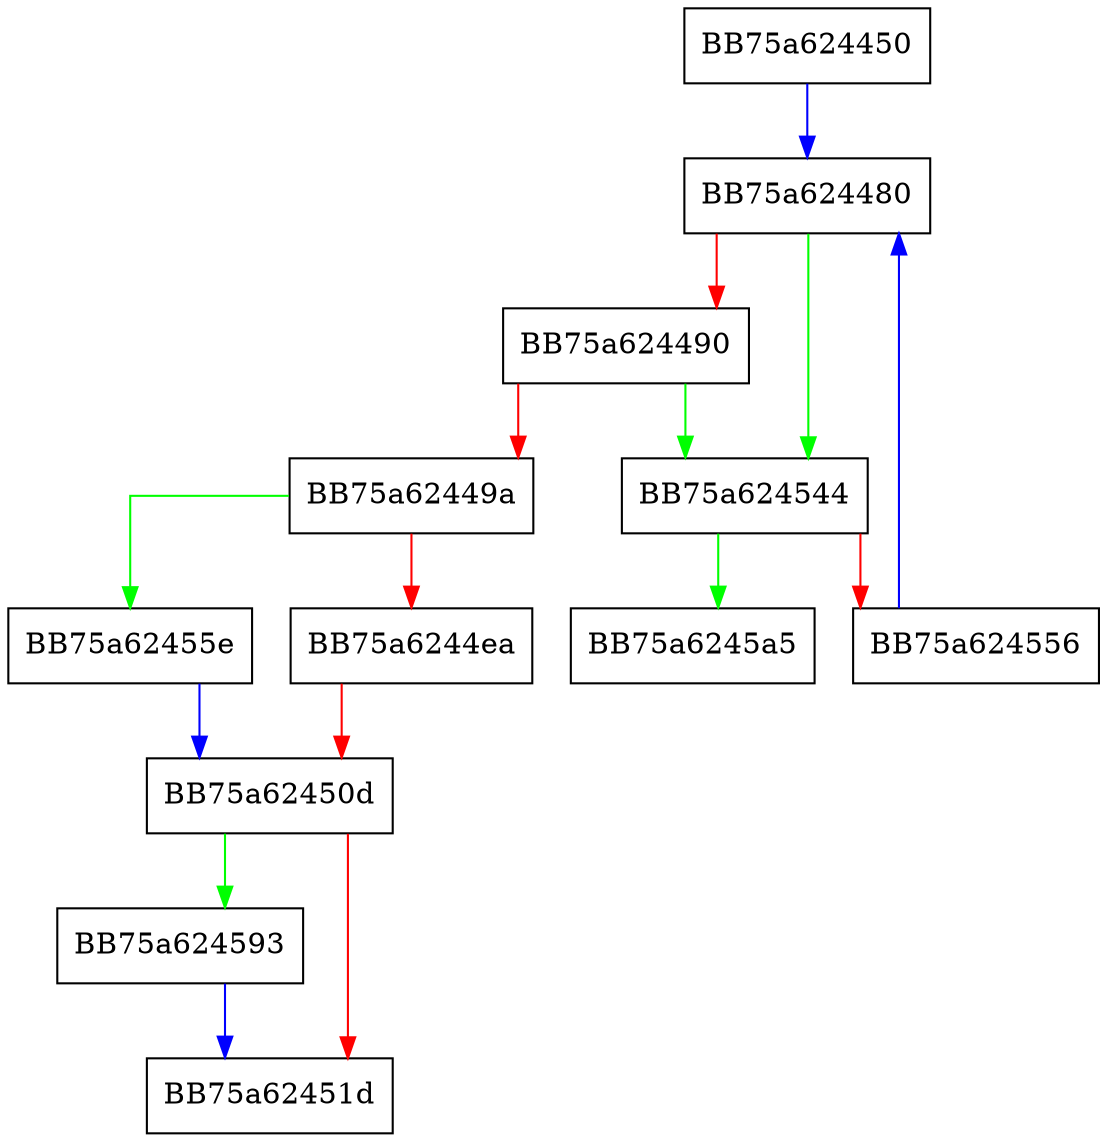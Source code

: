 digraph _Growmap {
  node [shape="box"];
  graph [splines=ortho];
  BB75a624450 -> BB75a624480 [color="blue"];
  BB75a624480 -> BB75a624544 [color="green"];
  BB75a624480 -> BB75a624490 [color="red"];
  BB75a624490 -> BB75a624544 [color="green"];
  BB75a624490 -> BB75a62449a [color="red"];
  BB75a62449a -> BB75a62455e [color="green"];
  BB75a62449a -> BB75a6244ea [color="red"];
  BB75a6244ea -> BB75a62450d [color="red"];
  BB75a62450d -> BB75a624593 [color="green"];
  BB75a62450d -> BB75a62451d [color="red"];
  BB75a624544 -> BB75a6245a5 [color="green"];
  BB75a624544 -> BB75a624556 [color="red"];
  BB75a624556 -> BB75a624480 [color="blue"];
  BB75a62455e -> BB75a62450d [color="blue"];
  BB75a624593 -> BB75a62451d [color="blue"];
}